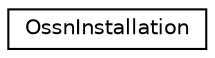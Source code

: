 digraph "Graphical Class Hierarchy"
{
  edge [fontname="Helvetica",fontsize="10",labelfontname="Helvetica",labelfontsize="10"];
  node [fontname="Helvetica",fontsize="10",shape=record];
  rankdir="LR";
  Node1 [label="OssnInstallation",height=0.2,width=0.4,color="black", fillcolor="white", style="filled",URL="$class_ossn_installation.html"];
}
